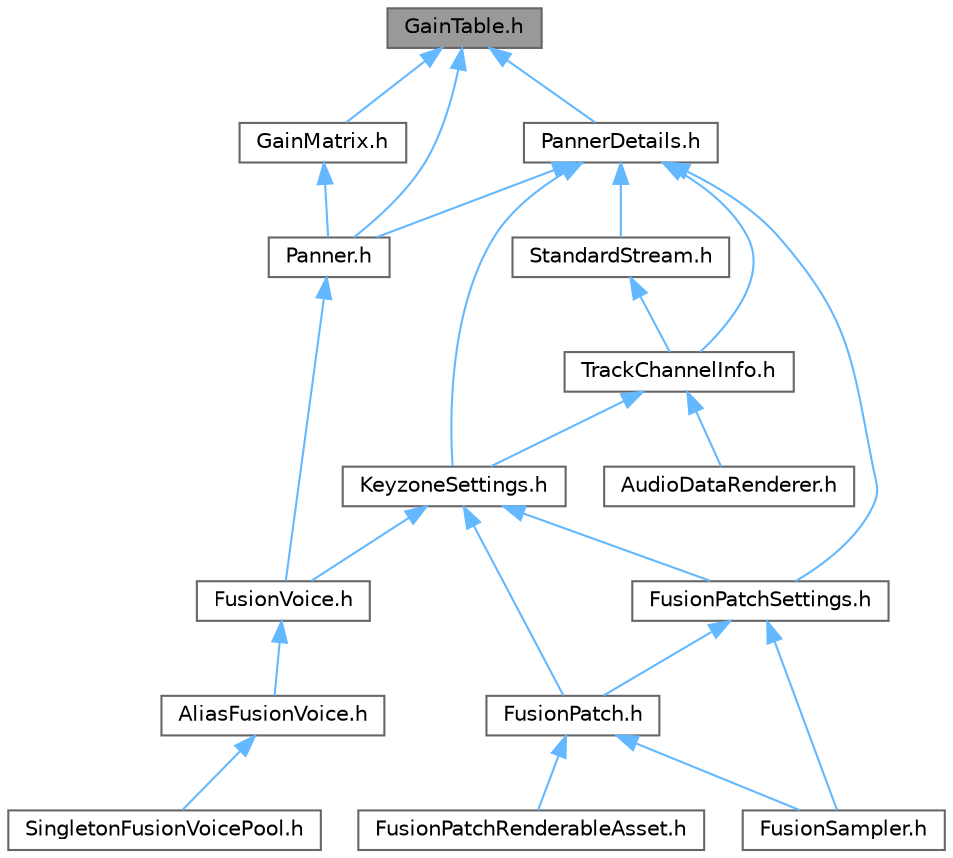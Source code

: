 digraph "GainTable.h"
{
 // INTERACTIVE_SVG=YES
 // LATEX_PDF_SIZE
  bgcolor="transparent";
  edge [fontname=Helvetica,fontsize=10,labelfontname=Helvetica,labelfontsize=10];
  node [fontname=Helvetica,fontsize=10,shape=box,height=0.2,width=0.4];
  Node1 [id="Node000001",label="GainTable.h",height=0.2,width=0.4,color="gray40", fillcolor="grey60", style="filled", fontcolor="black",tooltip=" "];
  Node1 -> Node2 [id="edge1_Node000001_Node000002",dir="back",color="steelblue1",style="solid",tooltip=" "];
  Node2 [id="Node000002",label="GainMatrix.h",height=0.2,width=0.4,color="grey40", fillcolor="white", style="filled",URL="$d0/d14/GainMatrix_8h.html",tooltip=" "];
  Node2 -> Node3 [id="edge2_Node000002_Node000003",dir="back",color="steelblue1",style="solid",tooltip=" "];
  Node3 [id="Node000003",label="Panner.h",height=0.2,width=0.4,color="grey40", fillcolor="white", style="filled",URL="$dc/dea/Panner_8h.html",tooltip=" "];
  Node3 -> Node4 [id="edge3_Node000003_Node000004",dir="back",color="steelblue1",style="solid",tooltip=" "];
  Node4 [id="Node000004",label="FusionVoice.h",height=0.2,width=0.4,color="grey40", fillcolor="white", style="filled",URL="$d2/dca/FusionVoice_8h.html",tooltip=" "];
  Node4 -> Node5 [id="edge4_Node000004_Node000005",dir="back",color="steelblue1",style="solid",tooltip=" "];
  Node5 [id="Node000005",label="AliasFusionVoice.h",height=0.2,width=0.4,color="grey40", fillcolor="white", style="filled",URL="$df/d2f/AliasFusionVoice_8h.html",tooltip=" "];
  Node5 -> Node6 [id="edge5_Node000005_Node000006",dir="back",color="steelblue1",style="solid",tooltip=" "];
  Node6 [id="Node000006",label="SingletonFusionVoicePool.h",height=0.2,width=0.4,color="grey40", fillcolor="white", style="filled",URL="$d3/da3/SingletonFusionVoicePool_8h.html",tooltip=" "];
  Node1 -> Node3 [id="edge6_Node000001_Node000003",dir="back",color="steelblue1",style="solid",tooltip=" "];
  Node1 -> Node7 [id="edge7_Node000001_Node000007",dir="back",color="steelblue1",style="solid",tooltip=" "];
  Node7 [id="Node000007",label="PannerDetails.h",height=0.2,width=0.4,color="grey40", fillcolor="white", style="filled",URL="$d3/d26/PannerDetails_8h.html",tooltip=" "];
  Node7 -> Node8 [id="edge8_Node000007_Node000008",dir="back",color="steelblue1",style="solid",tooltip=" "];
  Node8 [id="Node000008",label="FusionPatchSettings.h",height=0.2,width=0.4,color="grey40", fillcolor="white", style="filled",URL="$d8/de3/FusionPatchSettings_8h.html",tooltip=" "];
  Node8 -> Node9 [id="edge9_Node000008_Node000009",dir="back",color="steelblue1",style="solid",tooltip=" "];
  Node9 [id="Node000009",label="FusionPatch.h",height=0.2,width=0.4,color="grey40", fillcolor="white", style="filled",URL="$d9/dae/FusionPatch_8h.html",tooltip=" "];
  Node9 -> Node10 [id="edge10_Node000009_Node000010",dir="back",color="steelblue1",style="solid",tooltip=" "];
  Node10 [id="Node000010",label="FusionPatchRenderableAsset.h",height=0.2,width=0.4,color="grey40", fillcolor="white", style="filled",URL="$d0/dd5/FusionPatchRenderableAsset_8h.html",tooltip=" "];
  Node9 -> Node11 [id="edge11_Node000009_Node000011",dir="back",color="steelblue1",style="solid",tooltip=" "];
  Node11 [id="Node000011",label="FusionSampler.h",height=0.2,width=0.4,color="grey40", fillcolor="white", style="filled",URL="$da/d12/FusionSampler_8h.html",tooltip=" "];
  Node8 -> Node11 [id="edge12_Node000008_Node000011",dir="back",color="steelblue1",style="solid",tooltip=" "];
  Node7 -> Node12 [id="edge13_Node000007_Node000012",dir="back",color="steelblue1",style="solid",tooltip=" "];
  Node12 [id="Node000012",label="KeyzoneSettings.h",height=0.2,width=0.4,color="grey40", fillcolor="white", style="filled",URL="$d0/d30/KeyzoneSettings_8h.html",tooltip=" "];
  Node12 -> Node9 [id="edge14_Node000012_Node000009",dir="back",color="steelblue1",style="solid",tooltip=" "];
  Node12 -> Node8 [id="edge15_Node000012_Node000008",dir="back",color="steelblue1",style="solid",tooltip=" "];
  Node12 -> Node4 [id="edge16_Node000012_Node000004",dir="back",color="steelblue1",style="solid",tooltip=" "];
  Node7 -> Node3 [id="edge17_Node000007_Node000003",dir="back",color="steelblue1",style="solid",tooltip=" "];
  Node7 -> Node13 [id="edge18_Node000007_Node000013",dir="back",color="steelblue1",style="solid",tooltip=" "];
  Node13 [id="Node000013",label="StandardStream.h",height=0.2,width=0.4,color="grey40", fillcolor="white", style="filled",URL="$df/d63/StandardStream_8h.html",tooltip=" "];
  Node13 -> Node14 [id="edge19_Node000013_Node000014",dir="back",color="steelblue1",style="solid",tooltip=" "];
  Node14 [id="Node000014",label="TrackChannelInfo.h",height=0.2,width=0.4,color="grey40", fillcolor="white", style="filled",URL="$d0/dcf/TrackChannelInfo_8h.html",tooltip=" "];
  Node14 -> Node15 [id="edge20_Node000014_Node000015",dir="back",color="steelblue1",style="solid",tooltip=" "];
  Node15 [id="Node000015",label="AudioDataRenderer.h",height=0.2,width=0.4,color="grey40", fillcolor="white", style="filled",URL="$d2/ddb/AudioDataRenderer_8h.html",tooltip=" "];
  Node14 -> Node12 [id="edge21_Node000014_Node000012",dir="back",color="steelblue1",style="solid",tooltip=" "];
  Node7 -> Node14 [id="edge22_Node000007_Node000014",dir="back",color="steelblue1",style="solid",tooltip=" "];
}
